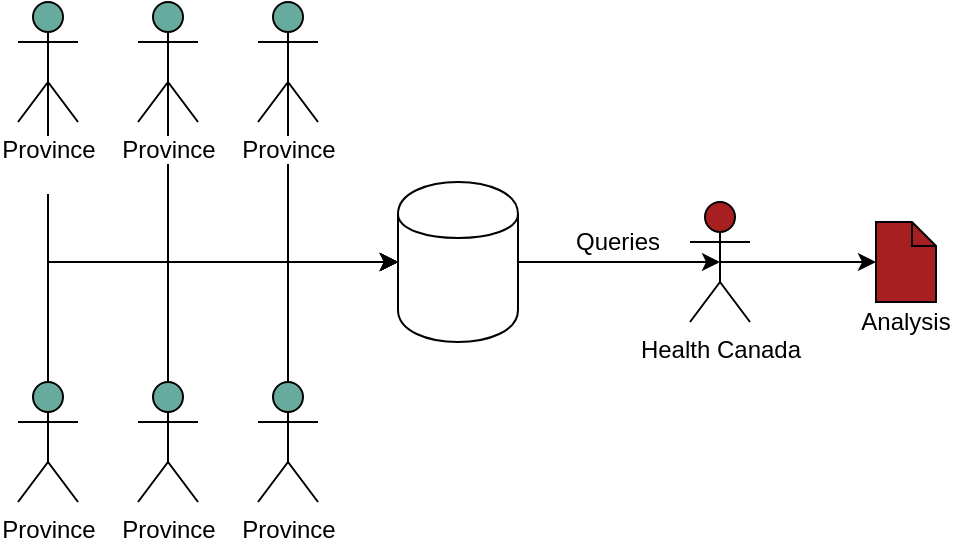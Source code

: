<mxGraphModel dx="1434" dy="1006" grid="1" gridSize="10" guides="1" tooltips="1" connect="1" arrows="1" fold="1" page="1" pageScale="1" pageWidth="850" pageHeight="1100" background="#ffffff"><root><mxCell id="0"/><mxCell id="1" parent="0"/><mxCell id="35" style="edgeStyle=orthogonalEdgeStyle;rounded=0;html=1;exitX=1;exitY=0.5;entryX=0.5;entryY=0.5;entryPerimeter=0;jettySize=auto;orthogonalLoop=1;" parent="1" source="3" target="11" edge="1"><mxGeometry relative="1" as="geometry"/></mxCell><mxCell id="3" value="" style="shape=cylinder;whiteSpace=wrap;html=1;boundedLbl=1;" parent="1" vertex="1"><mxGeometry x="270" y="110" width="60" height="80" as="geometry"/></mxCell><mxCell id="14" style="edgeStyle=orthogonalEdgeStyle;rounded=0;html=1;exitX=0.5;exitY=0;exitPerimeter=0;entryX=0;entryY=0.5;jettySize=auto;orthogonalLoop=1;" parent="1" source="4" target="3" edge="1"><mxGeometry relative="1" as="geometry"/></mxCell><mxCell id="4" value="Province" style="shape=umlActor;verticalLabelPosition=bottom;labelBackgroundColor=#ffffff;verticalAlign=top;html=1;fillColor=#67AB9F;" parent="1" vertex="1"><mxGeometry x="80" y="210" width="30" height="60" as="geometry"/></mxCell><mxCell id="15" style="edgeStyle=orthogonalEdgeStyle;rounded=0;html=1;exitX=0.5;exitY=0;exitPerimeter=0;entryX=0;entryY=0.5;jettySize=auto;orthogonalLoop=1;" parent="1" source="5" target="3" edge="1"><mxGeometry relative="1" as="geometry"/></mxCell><mxCell id="5" value="Province" style="shape=umlActor;verticalLabelPosition=bottom;labelBackgroundColor=#ffffff;verticalAlign=top;html=1;fillColor=#67AB9F;" parent="1" vertex="1"><mxGeometry x="140" y="210" width="30" height="60" as="geometry"/></mxCell><mxCell id="16" style="edgeStyle=orthogonalEdgeStyle;rounded=0;html=1;exitX=0.5;exitY=0;exitPerimeter=0;entryX=0;entryY=0.5;jettySize=auto;orthogonalLoop=1;" parent="1" source="6" target="3" edge="1"><mxGeometry relative="1" as="geometry"/></mxCell><mxCell id="6" value="Province" style="shape=umlActor;verticalLabelPosition=bottom;labelBackgroundColor=#ffffff;verticalAlign=top;html=1;fillColor=#67AB9F;" parent="1" vertex="1"><mxGeometry x="200" y="210" width="30" height="60" as="geometry"/></mxCell><mxCell id="19" style="edgeStyle=orthogonalEdgeStyle;rounded=0;html=1;exitX=0.5;exitY=0.5;exitPerimeter=0;entryX=0;entryY=0.5;jettySize=auto;orthogonalLoop=1;" parent="1" source="7" target="3" edge="1"><mxGeometry relative="1" as="geometry"><Array as="points"><mxPoint x="95" y="150"/></Array></mxGeometry></mxCell><mxCell id="7" value="Province&lt;div&gt;&lt;br&gt;&lt;/div&gt;" style="shape=umlActor;verticalLabelPosition=bottom;labelBackgroundColor=#ffffff;verticalAlign=top;html=1;fillColor=#67AB9F;" parent="1" vertex="1"><mxGeometry x="80" y="20" width="30" height="60" as="geometry"/></mxCell><mxCell id="17" style="edgeStyle=orthogonalEdgeStyle;rounded=0;html=1;exitX=0.5;exitY=0.5;exitPerimeter=0;entryX=0;entryY=0.5;jettySize=auto;orthogonalLoop=1;" parent="1" source="9" target="3" edge="1"><mxGeometry relative="1" as="geometry"><Array as="points"><mxPoint x="155" y="150"/></Array></mxGeometry></mxCell><mxCell id="9" value="Province" style="shape=umlActor;verticalLabelPosition=bottom;labelBackgroundColor=#ffffff;verticalAlign=top;html=1;fillColor=#67AB9F;" parent="1" vertex="1"><mxGeometry x="140" y="20" width="30" height="60" as="geometry"/></mxCell><mxCell id="31" style="edgeStyle=orthogonalEdgeStyle;rounded=0;html=1;exitX=0.5;exitY=0.5;exitPerimeter=0;entryX=0;entryY=0.5;jettySize=auto;orthogonalLoop=1;" parent="1" source="10" target="3" edge="1"><mxGeometry relative="1" as="geometry"><Array as="points"><mxPoint x="215" y="150"/></Array></mxGeometry></mxCell><mxCell id="10" value="Province" style="shape=umlActor;verticalLabelPosition=bottom;labelBackgroundColor=#ffffff;verticalAlign=top;html=1;fillColor=#67AB9F;" parent="1" vertex="1"><mxGeometry x="200" y="20" width="30" height="60" as="geometry"/></mxCell><mxCell id="34" style="edgeStyle=orthogonalEdgeStyle;rounded=0;html=1;exitX=0.5;exitY=0.5;exitPerimeter=0;entryX=0;entryY=0.5;jettySize=auto;orthogonalLoop=1;" parent="1" source="11" target="33" edge="1"><mxGeometry relative="1" as="geometry"/></mxCell><mxCell id="11" value="Health Canada" style="shape=umlActor;verticalLabelPosition=bottom;labelBackgroundColor=#ffffff;verticalAlign=top;html=1;fillColor=#A81F22;" parent="1" vertex="1"><mxGeometry x="416" y="120" width="30" height="60" as="geometry"/></mxCell><mxCell id="25" style="edgeStyle=orthogonalEdgeStyle;rounded=0;html=1;exitX=0.5;exitY=0.5;exitPerimeter=0;entryX=0.5;entryY=0.5;entryPerimeter=0;jettySize=auto;orthogonalLoop=1;" parent="1" source="9" target="9" edge="1"><mxGeometry relative="1" as="geometry"/></mxCell><mxCell id="32" style="edgeStyle=orthogonalEdgeStyle;rounded=0;html=1;exitX=0;exitY=1;exitPerimeter=0;entryX=0;entryY=1;entryPerimeter=0;jettySize=auto;orthogonalLoop=1;" parent="1" source="5" target="5" edge="1"><mxGeometry relative="1" as="geometry"/></mxCell><mxCell id="33" value="" style="shape=note;whiteSpace=wrap;html=1;size=12;fillColor=#A81F22;" parent="1" vertex="1"><mxGeometry x="509" y="130" width="30" height="40" as="geometry"/></mxCell><mxCell id="36" value="Analysis" style="text;html=1;strokeColor=none;fillColor=none;align=center;verticalAlign=middle;whiteSpace=wrap;rounded=0;" parent="1" vertex="1"><mxGeometry x="504" y="170" width="40" height="20" as="geometry"/></mxCell><mxCell id="37" value="Queries" style="text;html=1;strokeColor=none;fillColor=none;align=center;verticalAlign=middle;whiteSpace=wrap;rounded=0;" parent="1" vertex="1"><mxGeometry x="360" y="130" width="40" height="20" as="geometry"/></mxCell></root></mxGraphModel>